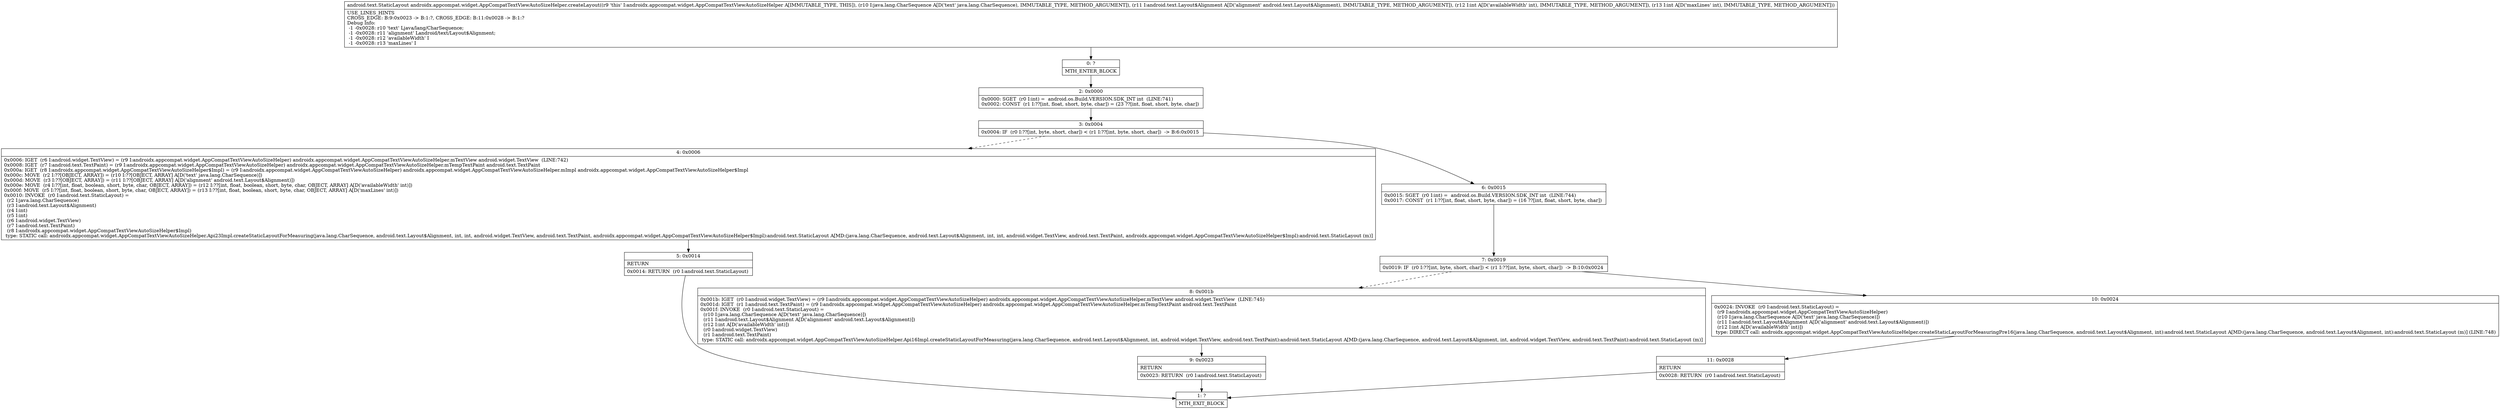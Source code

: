 digraph "CFG forandroidx.appcompat.widget.AppCompatTextViewAutoSizeHelper.createLayout(Ljava\/lang\/CharSequence;Landroid\/text\/Layout$Alignment;II)Landroid\/text\/StaticLayout;" {
Node_0 [shape=record,label="{0\:\ ?|MTH_ENTER_BLOCK\l}"];
Node_2 [shape=record,label="{2\:\ 0x0000|0x0000: SGET  (r0 I:int) =  android.os.Build.VERSION.SDK_INT int  (LINE:741)\l0x0002: CONST  (r1 I:??[int, float, short, byte, char]) = (23 ??[int, float, short, byte, char]) \l}"];
Node_3 [shape=record,label="{3\:\ 0x0004|0x0004: IF  (r0 I:??[int, byte, short, char]) \< (r1 I:??[int, byte, short, char])  \-\> B:6:0x0015 \l}"];
Node_4 [shape=record,label="{4\:\ 0x0006|0x0006: IGET  (r6 I:android.widget.TextView) = (r9 I:androidx.appcompat.widget.AppCompatTextViewAutoSizeHelper) androidx.appcompat.widget.AppCompatTextViewAutoSizeHelper.mTextView android.widget.TextView  (LINE:742)\l0x0008: IGET  (r7 I:android.text.TextPaint) = (r9 I:androidx.appcompat.widget.AppCompatTextViewAutoSizeHelper) androidx.appcompat.widget.AppCompatTextViewAutoSizeHelper.mTempTextPaint android.text.TextPaint \l0x000a: IGET  (r8 I:androidx.appcompat.widget.AppCompatTextViewAutoSizeHelper$Impl) = (r9 I:androidx.appcompat.widget.AppCompatTextViewAutoSizeHelper) androidx.appcompat.widget.AppCompatTextViewAutoSizeHelper.mImpl androidx.appcompat.widget.AppCompatTextViewAutoSizeHelper$Impl \l0x000c: MOVE  (r2 I:??[OBJECT, ARRAY]) = (r10 I:??[OBJECT, ARRAY] A[D('text' java.lang.CharSequence)]) \l0x000d: MOVE  (r3 I:??[OBJECT, ARRAY]) = (r11 I:??[OBJECT, ARRAY] A[D('alignment' android.text.Layout$Alignment)]) \l0x000e: MOVE  (r4 I:??[int, float, boolean, short, byte, char, OBJECT, ARRAY]) = (r12 I:??[int, float, boolean, short, byte, char, OBJECT, ARRAY] A[D('availableWidth' int)]) \l0x000f: MOVE  (r5 I:??[int, float, boolean, short, byte, char, OBJECT, ARRAY]) = (r13 I:??[int, float, boolean, short, byte, char, OBJECT, ARRAY] A[D('maxLines' int)]) \l0x0010: INVOKE  (r0 I:android.text.StaticLayout) = \l  (r2 I:java.lang.CharSequence)\l  (r3 I:android.text.Layout$Alignment)\l  (r4 I:int)\l  (r5 I:int)\l  (r6 I:android.widget.TextView)\l  (r7 I:android.text.TextPaint)\l  (r8 I:androidx.appcompat.widget.AppCompatTextViewAutoSizeHelper$Impl)\l type: STATIC call: androidx.appcompat.widget.AppCompatTextViewAutoSizeHelper.Api23Impl.createStaticLayoutForMeasuring(java.lang.CharSequence, android.text.Layout$Alignment, int, int, android.widget.TextView, android.text.TextPaint, androidx.appcompat.widget.AppCompatTextViewAutoSizeHelper$Impl):android.text.StaticLayout A[MD:(java.lang.CharSequence, android.text.Layout$Alignment, int, int, android.widget.TextView, android.text.TextPaint, androidx.appcompat.widget.AppCompatTextViewAutoSizeHelper$Impl):android.text.StaticLayout (m)]\l}"];
Node_5 [shape=record,label="{5\:\ 0x0014|RETURN\l|0x0014: RETURN  (r0 I:android.text.StaticLayout) \l}"];
Node_1 [shape=record,label="{1\:\ ?|MTH_EXIT_BLOCK\l}"];
Node_6 [shape=record,label="{6\:\ 0x0015|0x0015: SGET  (r0 I:int) =  android.os.Build.VERSION.SDK_INT int  (LINE:744)\l0x0017: CONST  (r1 I:??[int, float, short, byte, char]) = (16 ??[int, float, short, byte, char]) \l}"];
Node_7 [shape=record,label="{7\:\ 0x0019|0x0019: IF  (r0 I:??[int, byte, short, char]) \< (r1 I:??[int, byte, short, char])  \-\> B:10:0x0024 \l}"];
Node_8 [shape=record,label="{8\:\ 0x001b|0x001b: IGET  (r0 I:android.widget.TextView) = (r9 I:androidx.appcompat.widget.AppCompatTextViewAutoSizeHelper) androidx.appcompat.widget.AppCompatTextViewAutoSizeHelper.mTextView android.widget.TextView  (LINE:745)\l0x001d: IGET  (r1 I:android.text.TextPaint) = (r9 I:androidx.appcompat.widget.AppCompatTextViewAutoSizeHelper) androidx.appcompat.widget.AppCompatTextViewAutoSizeHelper.mTempTextPaint android.text.TextPaint \l0x001f: INVOKE  (r0 I:android.text.StaticLayout) = \l  (r10 I:java.lang.CharSequence A[D('text' java.lang.CharSequence)])\l  (r11 I:android.text.Layout$Alignment A[D('alignment' android.text.Layout$Alignment)])\l  (r12 I:int A[D('availableWidth' int)])\l  (r0 I:android.widget.TextView)\l  (r1 I:android.text.TextPaint)\l type: STATIC call: androidx.appcompat.widget.AppCompatTextViewAutoSizeHelper.Api16Impl.createStaticLayoutForMeasuring(java.lang.CharSequence, android.text.Layout$Alignment, int, android.widget.TextView, android.text.TextPaint):android.text.StaticLayout A[MD:(java.lang.CharSequence, android.text.Layout$Alignment, int, android.widget.TextView, android.text.TextPaint):android.text.StaticLayout (m)]\l}"];
Node_9 [shape=record,label="{9\:\ 0x0023|RETURN\l|0x0023: RETURN  (r0 I:android.text.StaticLayout) \l}"];
Node_10 [shape=record,label="{10\:\ 0x0024|0x0024: INVOKE  (r0 I:android.text.StaticLayout) = \l  (r9 I:androidx.appcompat.widget.AppCompatTextViewAutoSizeHelper)\l  (r10 I:java.lang.CharSequence A[D('text' java.lang.CharSequence)])\l  (r11 I:android.text.Layout$Alignment A[D('alignment' android.text.Layout$Alignment)])\l  (r12 I:int A[D('availableWidth' int)])\l type: DIRECT call: androidx.appcompat.widget.AppCompatTextViewAutoSizeHelper.createStaticLayoutForMeasuringPre16(java.lang.CharSequence, android.text.Layout$Alignment, int):android.text.StaticLayout A[MD:(java.lang.CharSequence, android.text.Layout$Alignment, int):android.text.StaticLayout (m)] (LINE:748)\l}"];
Node_11 [shape=record,label="{11\:\ 0x0028|RETURN\l|0x0028: RETURN  (r0 I:android.text.StaticLayout) \l}"];
MethodNode[shape=record,label="{android.text.StaticLayout androidx.appcompat.widget.AppCompatTextViewAutoSizeHelper.createLayout((r9 'this' I:androidx.appcompat.widget.AppCompatTextViewAutoSizeHelper A[IMMUTABLE_TYPE, THIS]), (r10 I:java.lang.CharSequence A[D('text' java.lang.CharSequence), IMMUTABLE_TYPE, METHOD_ARGUMENT]), (r11 I:android.text.Layout$Alignment A[D('alignment' android.text.Layout$Alignment), IMMUTABLE_TYPE, METHOD_ARGUMENT]), (r12 I:int A[D('availableWidth' int), IMMUTABLE_TYPE, METHOD_ARGUMENT]), (r13 I:int A[D('maxLines' int), IMMUTABLE_TYPE, METHOD_ARGUMENT]))  | USE_LINES_HINTS\lCROSS_EDGE: B:9:0x0023 \-\> B:1:?, CROSS_EDGE: B:11:0x0028 \-\> B:1:?\lDebug Info:\l  \-1 \-0x0028: r10 'text' Ljava\/lang\/CharSequence;\l  \-1 \-0x0028: r11 'alignment' Landroid\/text\/Layout$Alignment;\l  \-1 \-0x0028: r12 'availableWidth' I\l  \-1 \-0x0028: r13 'maxLines' I\l}"];
MethodNode -> Node_0;Node_0 -> Node_2;
Node_2 -> Node_3;
Node_3 -> Node_4[style=dashed];
Node_3 -> Node_6;
Node_4 -> Node_5;
Node_5 -> Node_1;
Node_6 -> Node_7;
Node_7 -> Node_8[style=dashed];
Node_7 -> Node_10;
Node_8 -> Node_9;
Node_9 -> Node_1;
Node_10 -> Node_11;
Node_11 -> Node_1;
}

